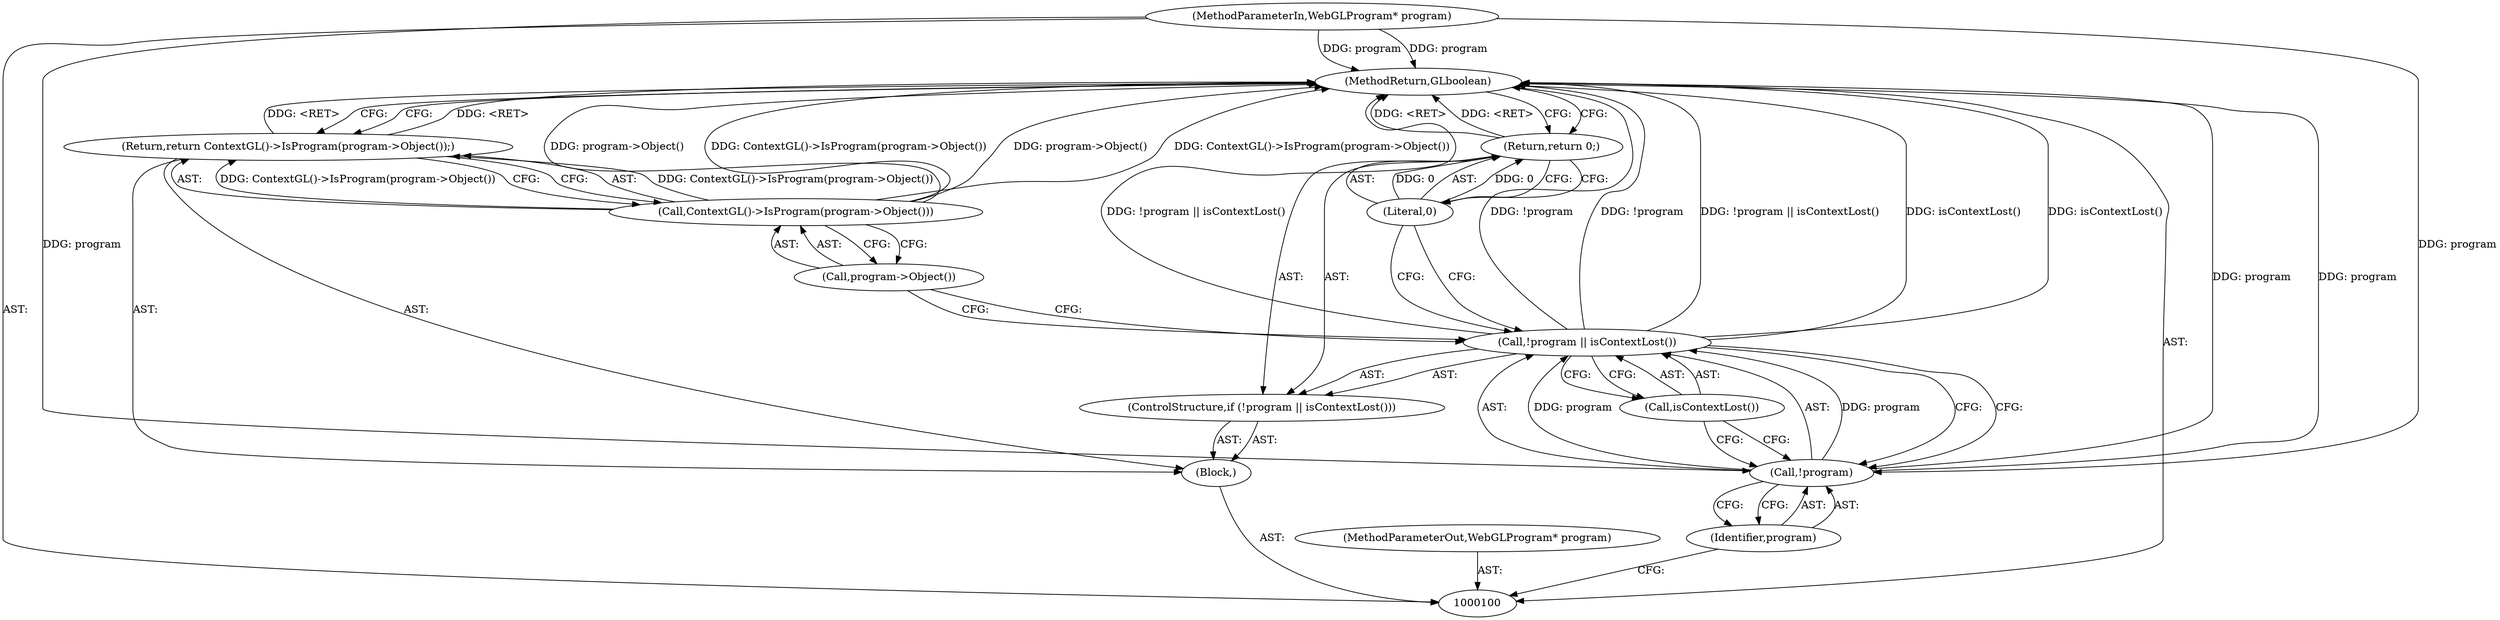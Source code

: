 digraph "1_Chrome_98095c718d7580b5d6715e5bfd8698234ecb4470_7" {
"1000113" [label="(MethodReturn,GLboolean)"];
"1000101" [label="(MethodParameterIn,WebGLProgram* program)"];
"1000138" [label="(MethodParameterOut,WebGLProgram* program)"];
"1000102" [label="(Block,)"];
"1000107" [label="(Call,isContextLost())"];
"1000103" [label="(ControlStructure,if (!program || isContextLost()))"];
"1000104" [label="(Call,!program || isContextLost())"];
"1000105" [label="(Call,!program)"];
"1000106" [label="(Identifier,program)"];
"1000109" [label="(Literal,0)"];
"1000108" [label="(Return,return 0;)"];
"1000111" [label="(Call,ContextGL()->IsProgram(program->Object()))"];
"1000110" [label="(Return,return ContextGL()->IsProgram(program->Object());)"];
"1000112" [label="(Call,program->Object())"];
"1000113" -> "1000100"  [label="AST: "];
"1000113" -> "1000108"  [label="CFG: "];
"1000113" -> "1000110"  [label="CFG: "];
"1000108" -> "1000113"  [label="DDG: <RET>"];
"1000110" -> "1000113"  [label="DDG: <RET>"];
"1000104" -> "1000113"  [label="DDG: isContextLost()"];
"1000104" -> "1000113"  [label="DDG: !program || isContextLost()"];
"1000104" -> "1000113"  [label="DDG: !program"];
"1000111" -> "1000113"  [label="DDG: program->Object()"];
"1000111" -> "1000113"  [label="DDG: ContextGL()->IsProgram(program->Object())"];
"1000101" -> "1000113"  [label="DDG: program"];
"1000105" -> "1000113"  [label="DDG: program"];
"1000101" -> "1000100"  [label="AST: "];
"1000101" -> "1000113"  [label="DDG: program"];
"1000101" -> "1000105"  [label="DDG: program"];
"1000138" -> "1000100"  [label="AST: "];
"1000102" -> "1000100"  [label="AST: "];
"1000103" -> "1000102"  [label="AST: "];
"1000110" -> "1000102"  [label="AST: "];
"1000107" -> "1000104"  [label="AST: "];
"1000107" -> "1000105"  [label="CFG: "];
"1000104" -> "1000107"  [label="CFG: "];
"1000103" -> "1000102"  [label="AST: "];
"1000104" -> "1000103"  [label="AST: "];
"1000108" -> "1000103"  [label="AST: "];
"1000104" -> "1000103"  [label="AST: "];
"1000104" -> "1000105"  [label="CFG: "];
"1000104" -> "1000107"  [label="CFG: "];
"1000105" -> "1000104"  [label="AST: "];
"1000107" -> "1000104"  [label="AST: "];
"1000109" -> "1000104"  [label="CFG: "];
"1000112" -> "1000104"  [label="CFG: "];
"1000104" -> "1000113"  [label="DDG: isContextLost()"];
"1000104" -> "1000113"  [label="DDG: !program || isContextLost()"];
"1000104" -> "1000113"  [label="DDG: !program"];
"1000105" -> "1000104"  [label="DDG: program"];
"1000105" -> "1000104"  [label="AST: "];
"1000105" -> "1000106"  [label="CFG: "];
"1000106" -> "1000105"  [label="AST: "];
"1000107" -> "1000105"  [label="CFG: "];
"1000104" -> "1000105"  [label="CFG: "];
"1000105" -> "1000113"  [label="DDG: program"];
"1000105" -> "1000104"  [label="DDG: program"];
"1000101" -> "1000105"  [label="DDG: program"];
"1000106" -> "1000105"  [label="AST: "];
"1000106" -> "1000100"  [label="CFG: "];
"1000105" -> "1000106"  [label="CFG: "];
"1000109" -> "1000108"  [label="AST: "];
"1000109" -> "1000104"  [label="CFG: "];
"1000108" -> "1000109"  [label="CFG: "];
"1000109" -> "1000108"  [label="DDG: 0"];
"1000108" -> "1000103"  [label="AST: "];
"1000108" -> "1000109"  [label="CFG: "];
"1000109" -> "1000108"  [label="AST: "];
"1000113" -> "1000108"  [label="CFG: "];
"1000108" -> "1000113"  [label="DDG: <RET>"];
"1000109" -> "1000108"  [label="DDG: 0"];
"1000111" -> "1000110"  [label="AST: "];
"1000111" -> "1000112"  [label="CFG: "];
"1000112" -> "1000111"  [label="AST: "];
"1000110" -> "1000111"  [label="CFG: "];
"1000111" -> "1000113"  [label="DDG: program->Object()"];
"1000111" -> "1000113"  [label="DDG: ContextGL()->IsProgram(program->Object())"];
"1000111" -> "1000110"  [label="DDG: ContextGL()->IsProgram(program->Object())"];
"1000110" -> "1000102"  [label="AST: "];
"1000110" -> "1000111"  [label="CFG: "];
"1000111" -> "1000110"  [label="AST: "];
"1000113" -> "1000110"  [label="CFG: "];
"1000110" -> "1000113"  [label="DDG: <RET>"];
"1000111" -> "1000110"  [label="DDG: ContextGL()->IsProgram(program->Object())"];
"1000112" -> "1000111"  [label="AST: "];
"1000112" -> "1000104"  [label="CFG: "];
"1000111" -> "1000112"  [label="CFG: "];
}
